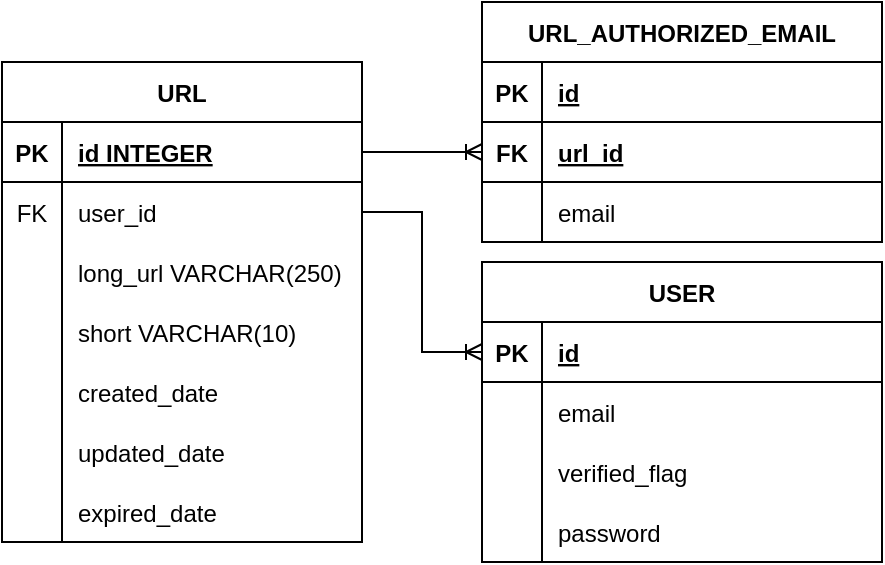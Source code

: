 <mxfile version="15.5.4" type="embed"><diagram id="QWmB7DJVif1qoW9SdkZe" name="Page-1"><mxGraphModel dx="776" dy="601" grid="1" gridSize="10" guides="1" tooltips="1" connect="1" arrows="1" fold="1" page="1" pageScale="1" pageWidth="827" pageHeight="1169" math="0" shadow="0"><root><mxCell id="0"/><mxCell id="1" parent="0"/><mxCell id="2ki1Np-30deIIWeYPDGX-31" value="URL" style="shape=table;startSize=30;container=1;collapsible=1;childLayout=tableLayout;fixedRows=1;rowLines=0;fontStyle=1;align=center;resizeLast=1;" parent="1" vertex="1"><mxGeometry x="194" y="310" width="180" height="240" as="geometry"/></mxCell><mxCell id="2ki1Np-30deIIWeYPDGX-32" value="" style="shape=tableRow;horizontal=0;startSize=0;swimlaneHead=0;swimlaneBody=0;fillColor=none;collapsible=0;dropTarget=0;points=[[0,0.5],[1,0.5]];portConstraint=eastwest;top=0;left=0;right=0;bottom=1;" parent="2ki1Np-30deIIWeYPDGX-31" vertex="1"><mxGeometry y="30" width="180" height="30" as="geometry"/></mxCell><mxCell id="2ki1Np-30deIIWeYPDGX-33" value="PK" style="shape=partialRectangle;connectable=0;fillColor=none;top=0;left=0;bottom=0;right=0;fontStyle=1;overflow=hidden;" parent="2ki1Np-30deIIWeYPDGX-32" vertex="1"><mxGeometry width="30" height="30" as="geometry"><mxRectangle width="30" height="30" as="alternateBounds"/></mxGeometry></mxCell><mxCell id="2ki1Np-30deIIWeYPDGX-34" value="id INTEGER" style="shape=partialRectangle;connectable=0;fillColor=none;top=0;left=0;bottom=0;right=0;align=left;spacingLeft=6;fontStyle=5;overflow=hidden;" parent="2ki1Np-30deIIWeYPDGX-32" vertex="1"><mxGeometry x="30" width="150" height="30" as="geometry"><mxRectangle width="150" height="30" as="alternateBounds"/></mxGeometry></mxCell><mxCell id="2ki1Np-30deIIWeYPDGX-60" value="" style="shape=tableRow;horizontal=0;startSize=0;swimlaneHead=0;swimlaneBody=0;fillColor=none;collapsible=0;dropTarget=0;points=[[0,0.5],[1,0.5]];portConstraint=eastwest;top=0;left=0;right=0;bottom=0;" parent="2ki1Np-30deIIWeYPDGX-31" vertex="1"><mxGeometry y="60" width="180" height="30" as="geometry"/></mxCell><mxCell id="2ki1Np-30deIIWeYPDGX-61" value="FK" style="shape=partialRectangle;connectable=0;fillColor=none;top=0;left=0;bottom=0;right=0;fontStyle=0;overflow=hidden;" parent="2ki1Np-30deIIWeYPDGX-60" vertex="1"><mxGeometry width="30" height="30" as="geometry"><mxRectangle width="30" height="30" as="alternateBounds"/></mxGeometry></mxCell><mxCell id="2ki1Np-30deIIWeYPDGX-62" value="user_id" style="shape=partialRectangle;connectable=0;fillColor=none;top=0;left=0;bottom=0;right=0;align=left;spacingLeft=6;fontStyle=0;overflow=hidden;" parent="2ki1Np-30deIIWeYPDGX-60" vertex="1"><mxGeometry x="30" width="150" height="30" as="geometry"><mxRectangle width="150" height="30" as="alternateBounds"/></mxGeometry></mxCell><mxCell id="2ki1Np-30deIIWeYPDGX-35" value="" style="shape=tableRow;horizontal=0;startSize=0;swimlaneHead=0;swimlaneBody=0;fillColor=none;collapsible=0;dropTarget=0;points=[[0,0.5],[1,0.5]];portConstraint=eastwest;top=0;left=0;right=0;bottom=0;" parent="2ki1Np-30deIIWeYPDGX-31" vertex="1"><mxGeometry y="90" width="180" height="30" as="geometry"/></mxCell><mxCell id="2ki1Np-30deIIWeYPDGX-36" value="" style="shape=partialRectangle;connectable=0;fillColor=none;top=0;left=0;bottom=0;right=0;editable=1;overflow=hidden;" parent="2ki1Np-30deIIWeYPDGX-35" vertex="1"><mxGeometry width="30" height="30" as="geometry"><mxRectangle width="30" height="30" as="alternateBounds"/></mxGeometry></mxCell><mxCell id="2ki1Np-30deIIWeYPDGX-37" value="long_url VARCHAR(250)" style="shape=partialRectangle;connectable=0;fillColor=none;top=0;left=0;bottom=0;right=0;align=left;spacingLeft=6;overflow=hidden;" parent="2ki1Np-30deIIWeYPDGX-35" vertex="1"><mxGeometry x="30" width="150" height="30" as="geometry"><mxRectangle width="150" height="30" as="alternateBounds"/></mxGeometry></mxCell><mxCell id="2ki1Np-30deIIWeYPDGX-38" value="" style="shape=tableRow;horizontal=0;startSize=0;swimlaneHead=0;swimlaneBody=0;fillColor=none;collapsible=0;dropTarget=0;points=[[0,0.5],[1,0.5]];portConstraint=eastwest;top=0;left=0;right=0;bottom=0;" parent="2ki1Np-30deIIWeYPDGX-31" vertex="1"><mxGeometry y="120" width="180" height="30" as="geometry"/></mxCell><mxCell id="2ki1Np-30deIIWeYPDGX-39" value="" style="shape=partialRectangle;connectable=0;fillColor=none;top=0;left=0;bottom=0;right=0;editable=1;overflow=hidden;" parent="2ki1Np-30deIIWeYPDGX-38" vertex="1"><mxGeometry width="30" height="30" as="geometry"><mxRectangle width="30" height="30" as="alternateBounds"/></mxGeometry></mxCell><mxCell id="2ki1Np-30deIIWeYPDGX-40" value="short VARCHAR(10)" style="shape=partialRectangle;connectable=0;fillColor=none;top=0;left=0;bottom=0;right=0;align=left;spacingLeft=6;overflow=hidden;" parent="2ki1Np-30deIIWeYPDGX-38" vertex="1"><mxGeometry x="30" width="150" height="30" as="geometry"><mxRectangle width="150" height="30" as="alternateBounds"/></mxGeometry></mxCell><mxCell id="2ki1Np-30deIIWeYPDGX-57" value="" style="shape=tableRow;horizontal=0;startSize=0;swimlaneHead=0;swimlaneBody=0;fillColor=none;collapsible=0;dropTarget=0;points=[[0,0.5],[1,0.5]];portConstraint=eastwest;top=0;left=0;right=0;bottom=0;" parent="2ki1Np-30deIIWeYPDGX-31" vertex="1"><mxGeometry y="150" width="180" height="30" as="geometry"/></mxCell><mxCell id="2ki1Np-30deIIWeYPDGX-58" value="" style="shape=partialRectangle;connectable=0;fillColor=none;top=0;left=0;bottom=0;right=0;editable=1;overflow=hidden;" parent="2ki1Np-30deIIWeYPDGX-57" vertex="1"><mxGeometry width="30" height="30" as="geometry"><mxRectangle width="30" height="30" as="alternateBounds"/></mxGeometry></mxCell><mxCell id="2ki1Np-30deIIWeYPDGX-59" value="created_date" style="shape=partialRectangle;connectable=0;fillColor=none;top=0;left=0;bottom=0;right=0;align=left;spacingLeft=6;overflow=hidden;" parent="2ki1Np-30deIIWeYPDGX-57" vertex="1"><mxGeometry x="30" width="150" height="30" as="geometry"><mxRectangle width="150" height="30" as="alternateBounds"/></mxGeometry></mxCell><mxCell id="2ki1Np-30deIIWeYPDGX-67" value="" style="shape=tableRow;horizontal=0;startSize=0;swimlaneHead=0;swimlaneBody=0;fillColor=none;collapsible=0;dropTarget=0;points=[[0,0.5],[1,0.5]];portConstraint=eastwest;top=0;left=0;right=0;bottom=0;" parent="2ki1Np-30deIIWeYPDGX-31" vertex="1"><mxGeometry y="180" width="180" height="30" as="geometry"/></mxCell><mxCell id="2ki1Np-30deIIWeYPDGX-68" value="" style="shape=partialRectangle;connectable=0;fillColor=none;top=0;left=0;bottom=0;right=0;editable=1;overflow=hidden;" parent="2ki1Np-30deIIWeYPDGX-67" vertex="1"><mxGeometry width="30" height="30" as="geometry"><mxRectangle width="30" height="30" as="alternateBounds"/></mxGeometry></mxCell><mxCell id="2ki1Np-30deIIWeYPDGX-69" value="updated_date" style="shape=partialRectangle;connectable=0;fillColor=none;top=0;left=0;bottom=0;right=0;align=left;spacingLeft=6;overflow=hidden;" parent="2ki1Np-30deIIWeYPDGX-67" vertex="1"><mxGeometry x="30" width="150" height="30" as="geometry"><mxRectangle width="150" height="30" as="alternateBounds"/></mxGeometry></mxCell><mxCell id="2ki1Np-30deIIWeYPDGX-70" value="" style="shape=tableRow;horizontal=0;startSize=0;swimlaneHead=0;swimlaneBody=0;fillColor=none;collapsible=0;dropTarget=0;points=[[0,0.5],[1,0.5]];portConstraint=eastwest;top=0;left=0;right=0;bottom=0;" parent="2ki1Np-30deIIWeYPDGX-31" vertex="1"><mxGeometry y="210" width="180" height="30" as="geometry"/></mxCell><mxCell id="2ki1Np-30deIIWeYPDGX-71" value="" style="shape=partialRectangle;connectable=0;fillColor=none;top=0;left=0;bottom=0;right=0;editable=1;overflow=hidden;" parent="2ki1Np-30deIIWeYPDGX-70" vertex="1"><mxGeometry width="30" height="30" as="geometry"><mxRectangle width="30" height="30" as="alternateBounds"/></mxGeometry></mxCell><mxCell id="2ki1Np-30deIIWeYPDGX-72" value="expired_date" style="shape=partialRectangle;connectable=0;fillColor=none;top=0;left=0;bottom=0;right=0;align=left;spacingLeft=6;overflow=hidden;" parent="2ki1Np-30deIIWeYPDGX-70" vertex="1"><mxGeometry x="30" width="150" height="30" as="geometry"><mxRectangle width="150" height="30" as="alternateBounds"/></mxGeometry></mxCell><mxCell id="2ki1Np-30deIIWeYPDGX-73" value="USER" style="shape=table;startSize=30;container=1;collapsible=1;childLayout=tableLayout;fixedRows=1;rowLines=0;fontStyle=1;align=center;resizeLast=1;" parent="1" vertex="1"><mxGeometry x="434" y="410" width="200" height="150" as="geometry"/></mxCell><mxCell id="2ki1Np-30deIIWeYPDGX-74" value="" style="shape=tableRow;horizontal=0;startSize=0;swimlaneHead=0;swimlaneBody=0;fillColor=none;collapsible=0;dropTarget=0;points=[[0,0.5],[1,0.5]];portConstraint=eastwest;top=0;left=0;right=0;bottom=1;" parent="2ki1Np-30deIIWeYPDGX-73" vertex="1"><mxGeometry y="30" width="200" height="30" as="geometry"/></mxCell><mxCell id="2ki1Np-30deIIWeYPDGX-75" value="PK" style="shape=partialRectangle;connectable=0;fillColor=none;top=0;left=0;bottom=0;right=0;fontStyle=1;overflow=hidden;" parent="2ki1Np-30deIIWeYPDGX-74" vertex="1"><mxGeometry width="30" height="30" as="geometry"><mxRectangle width="30" height="30" as="alternateBounds"/></mxGeometry></mxCell><mxCell id="2ki1Np-30deIIWeYPDGX-76" value="id" style="shape=partialRectangle;connectable=0;fillColor=none;top=0;left=0;bottom=0;right=0;align=left;spacingLeft=6;fontStyle=5;overflow=hidden;" parent="2ki1Np-30deIIWeYPDGX-74" vertex="1"><mxGeometry x="30" width="170" height="30" as="geometry"><mxRectangle width="170" height="30" as="alternateBounds"/></mxGeometry></mxCell><mxCell id="2ki1Np-30deIIWeYPDGX-77" value="" style="shape=tableRow;horizontal=0;startSize=0;swimlaneHead=0;swimlaneBody=0;fillColor=none;collapsible=0;dropTarget=0;points=[[0,0.5],[1,0.5]];portConstraint=eastwest;top=0;left=0;right=0;bottom=0;" parent="2ki1Np-30deIIWeYPDGX-73" vertex="1"><mxGeometry y="60" width="200" height="30" as="geometry"/></mxCell><mxCell id="2ki1Np-30deIIWeYPDGX-78" value="" style="shape=partialRectangle;connectable=0;fillColor=none;top=0;left=0;bottom=0;right=0;editable=1;overflow=hidden;" parent="2ki1Np-30deIIWeYPDGX-77" vertex="1"><mxGeometry width="30" height="30" as="geometry"><mxRectangle width="30" height="30" as="alternateBounds"/></mxGeometry></mxCell><mxCell id="2ki1Np-30deIIWeYPDGX-79" value="email" style="shape=partialRectangle;connectable=0;fillColor=none;top=0;left=0;bottom=0;right=0;align=left;spacingLeft=6;overflow=hidden;" parent="2ki1Np-30deIIWeYPDGX-77" vertex="1"><mxGeometry x="30" width="170" height="30" as="geometry"><mxRectangle width="170" height="30" as="alternateBounds"/></mxGeometry></mxCell><mxCell id="2ki1Np-30deIIWeYPDGX-80" value="" style="shape=tableRow;horizontal=0;startSize=0;swimlaneHead=0;swimlaneBody=0;fillColor=none;collapsible=0;dropTarget=0;points=[[0,0.5],[1,0.5]];portConstraint=eastwest;top=0;left=0;right=0;bottom=0;" parent="2ki1Np-30deIIWeYPDGX-73" vertex="1"><mxGeometry y="90" width="200" height="30" as="geometry"/></mxCell><mxCell id="2ki1Np-30deIIWeYPDGX-81" value="" style="shape=partialRectangle;connectable=0;fillColor=none;top=0;left=0;bottom=0;right=0;editable=1;overflow=hidden;" parent="2ki1Np-30deIIWeYPDGX-80" vertex="1"><mxGeometry width="30" height="30" as="geometry"><mxRectangle width="30" height="30" as="alternateBounds"/></mxGeometry></mxCell><mxCell id="2ki1Np-30deIIWeYPDGX-82" value="verified_flag" style="shape=partialRectangle;connectable=0;fillColor=none;top=0;left=0;bottom=0;right=0;align=left;spacingLeft=6;overflow=hidden;" parent="2ki1Np-30deIIWeYPDGX-80" vertex="1"><mxGeometry x="30" width="170" height="30" as="geometry"><mxRectangle width="170" height="30" as="alternateBounds"/></mxGeometry></mxCell><mxCell id="2ki1Np-30deIIWeYPDGX-83" value="" style="shape=tableRow;horizontal=0;startSize=0;swimlaneHead=0;swimlaneBody=0;fillColor=none;collapsible=0;dropTarget=0;points=[[0,0.5],[1,0.5]];portConstraint=eastwest;top=0;left=0;right=0;bottom=0;" parent="2ki1Np-30deIIWeYPDGX-73" vertex="1"><mxGeometry y="120" width="200" height="30" as="geometry"/></mxCell><mxCell id="2ki1Np-30deIIWeYPDGX-84" value="" style="shape=partialRectangle;connectable=0;fillColor=none;top=0;left=0;bottom=0;right=0;editable=1;overflow=hidden;" parent="2ki1Np-30deIIWeYPDGX-83" vertex="1"><mxGeometry width="30" height="30" as="geometry"><mxRectangle width="30" height="30" as="alternateBounds"/></mxGeometry></mxCell><mxCell id="2ki1Np-30deIIWeYPDGX-85" value="password" style="shape=partialRectangle;connectable=0;fillColor=none;top=0;left=0;bottom=0;right=0;align=left;spacingLeft=6;overflow=hidden;" parent="2ki1Np-30deIIWeYPDGX-83" vertex="1"><mxGeometry x="30" width="170" height="30" as="geometry"><mxRectangle width="170" height="30" as="alternateBounds"/></mxGeometry></mxCell><mxCell id="2ki1Np-30deIIWeYPDGX-86" value="URL_AUTHORIZED_EMAIL" style="shape=table;startSize=30;container=1;collapsible=1;childLayout=tableLayout;fixedRows=1;rowLines=0;fontStyle=1;align=center;resizeLast=1;" parent="1" vertex="1"><mxGeometry x="434" y="280" width="200" height="120" as="geometry"/></mxCell><mxCell id="2ki1Np-30deIIWeYPDGX-99" value="" style="shape=tableRow;horizontal=0;startSize=0;swimlaneHead=0;swimlaneBody=0;fillColor=none;collapsible=0;dropTarget=0;points=[[0,0.5],[1,0.5]];portConstraint=eastwest;top=0;left=0;right=0;bottom=1;" parent="2ki1Np-30deIIWeYPDGX-86" vertex="1"><mxGeometry y="30" width="200" height="30" as="geometry"/></mxCell><mxCell id="2ki1Np-30deIIWeYPDGX-100" value="PK" style="shape=partialRectangle;connectable=0;fillColor=none;top=0;left=0;bottom=0;right=0;fontStyle=1;overflow=hidden;" parent="2ki1Np-30deIIWeYPDGX-99" vertex="1"><mxGeometry width="30" height="30" as="geometry"><mxRectangle width="30" height="30" as="alternateBounds"/></mxGeometry></mxCell><mxCell id="2ki1Np-30deIIWeYPDGX-101" value="id" style="shape=partialRectangle;connectable=0;fillColor=none;top=0;left=0;bottom=0;right=0;align=left;spacingLeft=6;fontStyle=5;overflow=hidden;" parent="2ki1Np-30deIIWeYPDGX-99" vertex="1"><mxGeometry x="30" width="170" height="30" as="geometry"><mxRectangle width="170" height="30" as="alternateBounds"/></mxGeometry></mxCell><mxCell id="2ki1Np-30deIIWeYPDGX-87" value="" style="shape=tableRow;horizontal=0;startSize=0;swimlaneHead=0;swimlaneBody=0;fillColor=none;collapsible=0;dropTarget=0;points=[[0,0.5],[1,0.5]];portConstraint=eastwest;top=0;left=0;right=0;bottom=1;" parent="2ki1Np-30deIIWeYPDGX-86" vertex="1"><mxGeometry y="60" width="200" height="30" as="geometry"/></mxCell><mxCell id="2ki1Np-30deIIWeYPDGX-88" value="FK" style="shape=partialRectangle;connectable=0;fillColor=none;top=0;left=0;bottom=0;right=0;fontStyle=1;overflow=hidden;" parent="2ki1Np-30deIIWeYPDGX-87" vertex="1"><mxGeometry width="30" height="30" as="geometry"><mxRectangle width="30" height="30" as="alternateBounds"/></mxGeometry></mxCell><mxCell id="2ki1Np-30deIIWeYPDGX-89" value="url_id" style="shape=partialRectangle;connectable=0;fillColor=none;top=0;left=0;bottom=0;right=0;align=left;spacingLeft=6;fontStyle=5;overflow=hidden;" parent="2ki1Np-30deIIWeYPDGX-87" vertex="1"><mxGeometry x="30" width="170" height="30" as="geometry"><mxRectangle width="170" height="30" as="alternateBounds"/></mxGeometry></mxCell><mxCell id="2ki1Np-30deIIWeYPDGX-90" value="" style="shape=tableRow;horizontal=0;startSize=0;swimlaneHead=0;swimlaneBody=0;fillColor=none;collapsible=0;dropTarget=0;points=[[0,0.5],[1,0.5]];portConstraint=eastwest;top=0;left=0;right=0;bottom=0;" parent="2ki1Np-30deIIWeYPDGX-86" vertex="1"><mxGeometry y="90" width="200" height="30" as="geometry"/></mxCell><mxCell id="2ki1Np-30deIIWeYPDGX-91" value="" style="shape=partialRectangle;connectable=0;fillColor=none;top=0;left=0;bottom=0;right=0;editable=1;overflow=hidden;" parent="2ki1Np-30deIIWeYPDGX-90" vertex="1"><mxGeometry width="30" height="30" as="geometry"><mxRectangle width="30" height="30" as="alternateBounds"/></mxGeometry></mxCell><mxCell id="2ki1Np-30deIIWeYPDGX-92" value="email" style="shape=partialRectangle;connectable=0;fillColor=none;top=0;left=0;bottom=0;right=0;align=left;spacingLeft=6;overflow=hidden;" parent="2ki1Np-30deIIWeYPDGX-90" vertex="1"><mxGeometry x="30" width="170" height="30" as="geometry"><mxRectangle width="170" height="30" as="alternateBounds"/></mxGeometry></mxCell><mxCell id="2ki1Np-30deIIWeYPDGX-102" value="" style="edgeStyle=entityRelationEdgeStyle;fontSize=12;html=1;endArrow=ERoneToMany;rounded=0;exitX=1;exitY=0.5;exitDx=0;exitDy=0;entryX=0;entryY=0.5;entryDx=0;entryDy=0;" parent="1" source="2ki1Np-30deIIWeYPDGX-32" target="2ki1Np-30deIIWeYPDGX-87" edge="1"><mxGeometry width="100" height="100" relative="1" as="geometry"><mxPoint x="324" y="600" as="sourcePoint"/><mxPoint x="424" y="500" as="targetPoint"/></mxGeometry></mxCell><mxCell id="2ki1Np-30deIIWeYPDGX-107" value="" style="edgeStyle=entityRelationEdgeStyle;fontSize=12;html=1;endArrow=ERoneToMany;rounded=0;exitX=1;exitY=0.5;exitDx=0;exitDy=0;entryX=0;entryY=0.5;entryDx=0;entryDy=0;" parent="1" source="2ki1Np-30deIIWeYPDGX-60" target="2ki1Np-30deIIWeYPDGX-74" edge="1"><mxGeometry width="100" height="100" relative="1" as="geometry"><mxPoint x="364" y="365" as="sourcePoint"/><mxPoint x="444" y="365" as="targetPoint"/></mxGeometry></mxCell></root></mxGraphModel></diagram></mxfile>